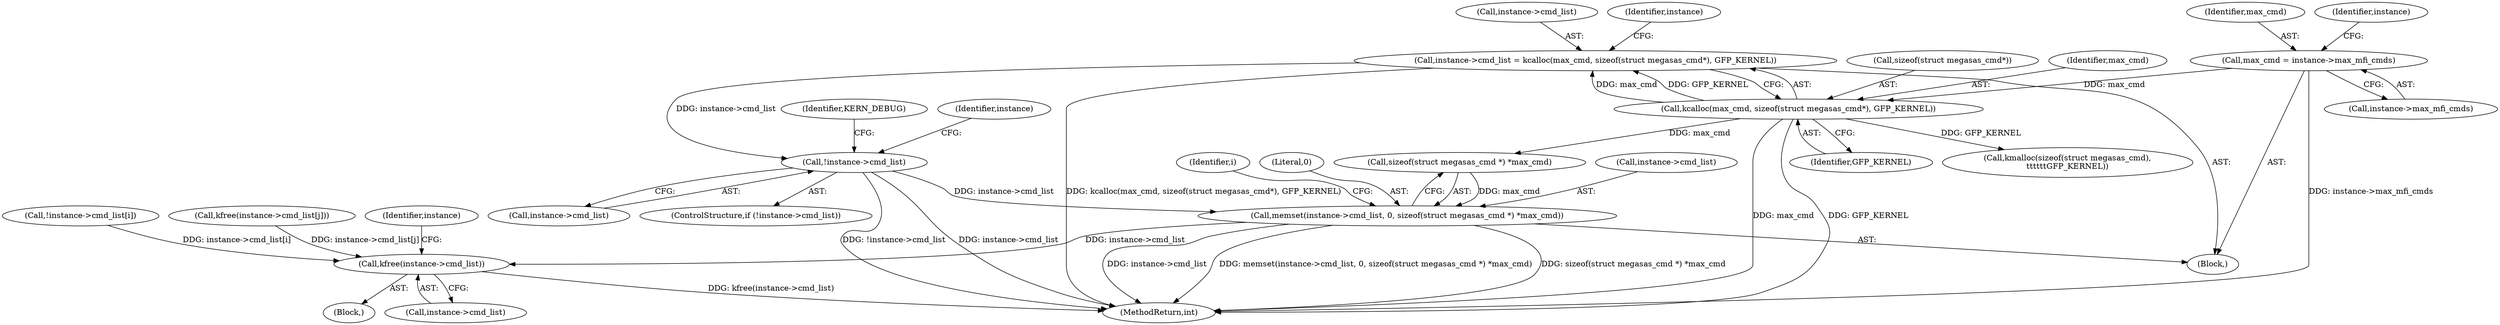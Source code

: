 digraph "0_linux_bcf3b67d16a4c8ffae0aa79de5853435e683945c@API" {
"1000114" [label="(Call,instance->cmd_list = kcalloc(max_cmd, sizeof(struct megasas_cmd*), GFP_KERNEL))"];
"1000118" [label="(Call,kcalloc(max_cmd, sizeof(struct megasas_cmd*), GFP_KERNEL))"];
"1000109" [label="(Call,max_cmd = instance->max_mfi_cmds)"];
"1000124" [label="(Call,!instance->cmd_list)"];
"1000141" [label="(Call,memset(instance->cmd_list, 0, sizeof(struct megasas_cmd *) *max_cmd))"];
"1000193" [label="(Call,kfree(instance->cmd_list))"];
"1000193" [label="(Call,kfree(instance->cmd_list))"];
"1000199" [label="(Identifier,instance)"];
"1000142" [label="(Call,instance->cmd_list)"];
"1000118" [label="(Call,kcalloc(max_cmd, sizeof(struct megasas_cmd*), GFP_KERNEL))"];
"1000130" [label="(Identifier,KERN_DEBUG)"];
"1000271" [label="(MethodReturn,int)"];
"1000111" [label="(Call,instance->max_mfi_cmds)"];
"1000119" [label="(Identifier,max_cmd)"];
"1000114" [label="(Call,instance->cmd_list = kcalloc(max_cmd, sizeof(struct megasas_cmd*), GFP_KERNEL))"];
"1000120" [label="(Call,sizeof(struct megasas_cmd*))"];
"1000125" [label="(Call,instance->cmd_list)"];
"1000143" [label="(Identifier,instance)"];
"1000171" [label="(Call,!instance->cmd_list[i])"];
"1000122" [label="(Identifier,GFP_KERNEL)"];
"1000115" [label="(Call,instance->cmd_list)"];
"1000104" [label="(Block,)"];
"1000126" [label="(Identifier,instance)"];
"1000141" [label="(Call,memset(instance->cmd_list, 0, sizeof(struct megasas_cmd *) *max_cmd))"];
"1000110" [label="(Identifier,max_cmd)"];
"1000166" [label="(Call,kmalloc(sizeof(struct megasas_cmd),\n\t\t\t\t\t\tGFP_KERNEL))"];
"1000124" [label="(Call,!instance->cmd_list)"];
"1000123" [label="(ControlStructure,if (!instance->cmd_list))"];
"1000116" [label="(Identifier,instance)"];
"1000187" [label="(Call,kfree(instance->cmd_list[j]))"];
"1000194" [label="(Call,instance->cmd_list)"];
"1000109" [label="(Call,max_cmd = instance->max_mfi_cmds)"];
"1000152" [label="(Identifier,i)"];
"1000177" [label="(Block,)"];
"1000146" [label="(Call,sizeof(struct megasas_cmd *) *max_cmd)"];
"1000145" [label="(Literal,0)"];
"1000114" -> "1000104"  [label="AST: "];
"1000114" -> "1000118"  [label="CFG: "];
"1000115" -> "1000114"  [label="AST: "];
"1000118" -> "1000114"  [label="AST: "];
"1000126" -> "1000114"  [label="CFG: "];
"1000114" -> "1000271"  [label="DDG: kcalloc(max_cmd, sizeof(struct megasas_cmd*), GFP_KERNEL)"];
"1000118" -> "1000114"  [label="DDG: max_cmd"];
"1000118" -> "1000114"  [label="DDG: GFP_KERNEL"];
"1000114" -> "1000124"  [label="DDG: instance->cmd_list"];
"1000118" -> "1000122"  [label="CFG: "];
"1000119" -> "1000118"  [label="AST: "];
"1000120" -> "1000118"  [label="AST: "];
"1000122" -> "1000118"  [label="AST: "];
"1000118" -> "1000271"  [label="DDG: GFP_KERNEL"];
"1000118" -> "1000271"  [label="DDG: max_cmd"];
"1000109" -> "1000118"  [label="DDG: max_cmd"];
"1000118" -> "1000146"  [label="DDG: max_cmd"];
"1000118" -> "1000166"  [label="DDG: GFP_KERNEL"];
"1000109" -> "1000104"  [label="AST: "];
"1000109" -> "1000111"  [label="CFG: "];
"1000110" -> "1000109"  [label="AST: "];
"1000111" -> "1000109"  [label="AST: "];
"1000116" -> "1000109"  [label="CFG: "];
"1000109" -> "1000271"  [label="DDG: instance->max_mfi_cmds"];
"1000124" -> "1000123"  [label="AST: "];
"1000124" -> "1000125"  [label="CFG: "];
"1000125" -> "1000124"  [label="AST: "];
"1000130" -> "1000124"  [label="CFG: "];
"1000143" -> "1000124"  [label="CFG: "];
"1000124" -> "1000271"  [label="DDG: instance->cmd_list"];
"1000124" -> "1000271"  [label="DDG: !instance->cmd_list"];
"1000124" -> "1000141"  [label="DDG: instance->cmd_list"];
"1000141" -> "1000104"  [label="AST: "];
"1000141" -> "1000146"  [label="CFG: "];
"1000142" -> "1000141"  [label="AST: "];
"1000145" -> "1000141"  [label="AST: "];
"1000146" -> "1000141"  [label="AST: "];
"1000152" -> "1000141"  [label="CFG: "];
"1000141" -> "1000271"  [label="DDG: sizeof(struct megasas_cmd *) *max_cmd"];
"1000141" -> "1000271"  [label="DDG: instance->cmd_list"];
"1000141" -> "1000271"  [label="DDG: memset(instance->cmd_list, 0, sizeof(struct megasas_cmd *) *max_cmd)"];
"1000146" -> "1000141"  [label="DDG: max_cmd"];
"1000141" -> "1000193"  [label="DDG: instance->cmd_list"];
"1000193" -> "1000177"  [label="AST: "];
"1000193" -> "1000194"  [label="CFG: "];
"1000194" -> "1000193"  [label="AST: "];
"1000199" -> "1000193"  [label="CFG: "];
"1000193" -> "1000271"  [label="DDG: kfree(instance->cmd_list)"];
"1000187" -> "1000193"  [label="DDG: instance->cmd_list[j]"];
"1000171" -> "1000193"  [label="DDG: instance->cmd_list[i]"];
}

